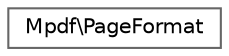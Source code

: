 digraph "Graphical Class Hierarchy"
{
 // LATEX_PDF_SIZE
  bgcolor="transparent";
  edge [fontname=Helvetica,fontsize=10,labelfontname=Helvetica,labelfontsize=10];
  node [fontname=Helvetica,fontsize=10,shape=box,height=0.2,width=0.4];
  rankdir="LR";
  Node0 [id="Node000000",label="Mpdf\\PageFormat",height=0.2,width=0.4,color="grey40", fillcolor="white", style="filled",URL="$classMpdf_1_1PageFormat.html",tooltip=" "];
}
